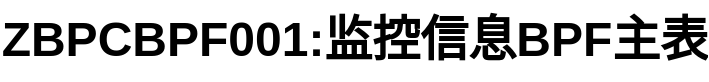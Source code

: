 <mxfile version="14.2.9" type="github">
  <diagram id="sZ-nQijUwIX4LVzVq_aI" name="第 1 页">
    <mxGraphModel dx="782" dy="469" grid="1" gridSize="10" guides="1" tooltips="1" connect="1" arrows="1" fold="1" page="1" pageScale="1" pageWidth="827" pageHeight="1169" math="0" shadow="0">
      <root>
        <mxCell id="0" />
        <mxCell id="1" parent="0" />
        <mxCell id="g-hnxjJofDgXx0wdnBrR-3" value="ZBPCBPF001:监控信息BPF主表" style="text;strokeColor=none;fillColor=none;html=1;fontSize=24;fontStyle=1;verticalAlign=middle;align=center;" vertex="1" parent="1">
          <mxGeometry x="180" y="60" width="100" height="40" as="geometry" />
        </mxCell>
      </root>
    </mxGraphModel>
  </diagram>
</mxfile>
